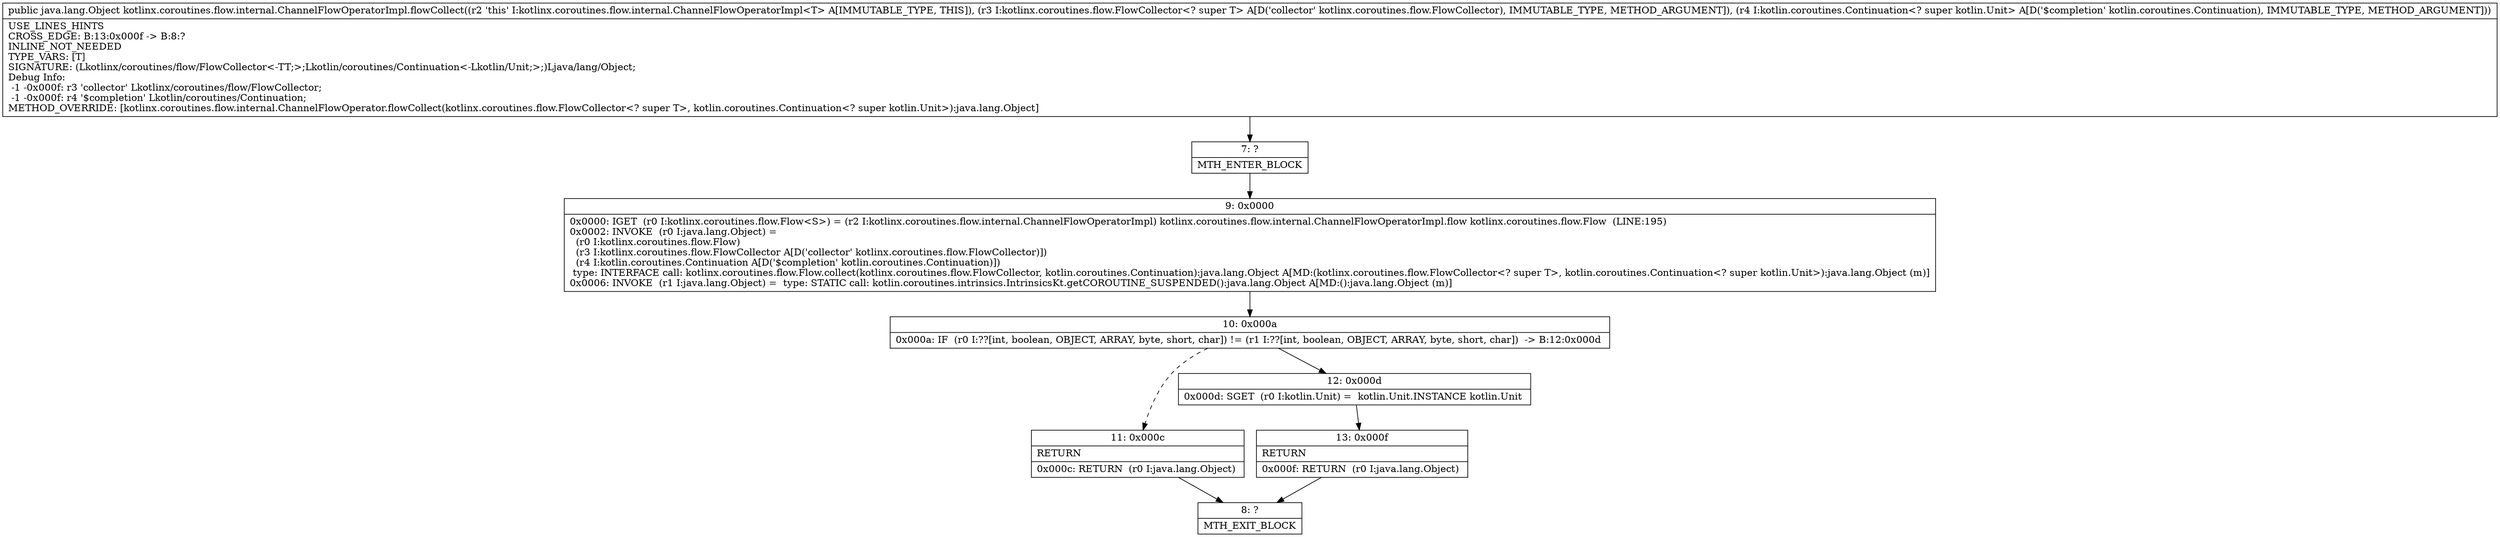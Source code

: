 digraph "CFG forkotlinx.coroutines.flow.internal.ChannelFlowOperatorImpl.flowCollect(Lkotlinx\/coroutines\/flow\/FlowCollector;Lkotlin\/coroutines\/Continuation;)Ljava\/lang\/Object;" {
Node_7 [shape=record,label="{7\:\ ?|MTH_ENTER_BLOCK\l}"];
Node_9 [shape=record,label="{9\:\ 0x0000|0x0000: IGET  (r0 I:kotlinx.coroutines.flow.Flow\<S\>) = (r2 I:kotlinx.coroutines.flow.internal.ChannelFlowOperatorImpl) kotlinx.coroutines.flow.internal.ChannelFlowOperatorImpl.flow kotlinx.coroutines.flow.Flow  (LINE:195)\l0x0002: INVOKE  (r0 I:java.lang.Object) = \l  (r0 I:kotlinx.coroutines.flow.Flow)\l  (r3 I:kotlinx.coroutines.flow.FlowCollector A[D('collector' kotlinx.coroutines.flow.FlowCollector)])\l  (r4 I:kotlin.coroutines.Continuation A[D('$completion' kotlin.coroutines.Continuation)])\l type: INTERFACE call: kotlinx.coroutines.flow.Flow.collect(kotlinx.coroutines.flow.FlowCollector, kotlin.coroutines.Continuation):java.lang.Object A[MD:(kotlinx.coroutines.flow.FlowCollector\<? super T\>, kotlin.coroutines.Continuation\<? super kotlin.Unit\>):java.lang.Object (m)]\l0x0006: INVOKE  (r1 I:java.lang.Object) =  type: STATIC call: kotlin.coroutines.intrinsics.IntrinsicsKt.getCOROUTINE_SUSPENDED():java.lang.Object A[MD:():java.lang.Object (m)]\l}"];
Node_10 [shape=record,label="{10\:\ 0x000a|0x000a: IF  (r0 I:??[int, boolean, OBJECT, ARRAY, byte, short, char]) != (r1 I:??[int, boolean, OBJECT, ARRAY, byte, short, char])  \-\> B:12:0x000d \l}"];
Node_11 [shape=record,label="{11\:\ 0x000c|RETURN\l|0x000c: RETURN  (r0 I:java.lang.Object) \l}"];
Node_8 [shape=record,label="{8\:\ ?|MTH_EXIT_BLOCK\l}"];
Node_12 [shape=record,label="{12\:\ 0x000d|0x000d: SGET  (r0 I:kotlin.Unit) =  kotlin.Unit.INSTANCE kotlin.Unit \l}"];
Node_13 [shape=record,label="{13\:\ 0x000f|RETURN\l|0x000f: RETURN  (r0 I:java.lang.Object) \l}"];
MethodNode[shape=record,label="{public java.lang.Object kotlinx.coroutines.flow.internal.ChannelFlowOperatorImpl.flowCollect((r2 'this' I:kotlinx.coroutines.flow.internal.ChannelFlowOperatorImpl\<T\> A[IMMUTABLE_TYPE, THIS]), (r3 I:kotlinx.coroutines.flow.FlowCollector\<? super T\> A[D('collector' kotlinx.coroutines.flow.FlowCollector), IMMUTABLE_TYPE, METHOD_ARGUMENT]), (r4 I:kotlin.coroutines.Continuation\<? super kotlin.Unit\> A[D('$completion' kotlin.coroutines.Continuation), IMMUTABLE_TYPE, METHOD_ARGUMENT]))  | USE_LINES_HINTS\lCROSS_EDGE: B:13:0x000f \-\> B:8:?\lINLINE_NOT_NEEDED\lTYPE_VARS: [T]\lSIGNATURE: (Lkotlinx\/coroutines\/flow\/FlowCollector\<\-TT;\>;Lkotlin\/coroutines\/Continuation\<\-Lkotlin\/Unit;\>;)Ljava\/lang\/Object;\lDebug Info:\l  \-1 \-0x000f: r3 'collector' Lkotlinx\/coroutines\/flow\/FlowCollector;\l  \-1 \-0x000f: r4 '$completion' Lkotlin\/coroutines\/Continuation;\lMETHOD_OVERRIDE: [kotlinx.coroutines.flow.internal.ChannelFlowOperator.flowCollect(kotlinx.coroutines.flow.FlowCollector\<? super T\>, kotlin.coroutines.Continuation\<? super kotlin.Unit\>):java.lang.Object]\l}"];
MethodNode -> Node_7;Node_7 -> Node_9;
Node_9 -> Node_10;
Node_10 -> Node_11[style=dashed];
Node_10 -> Node_12;
Node_11 -> Node_8;
Node_12 -> Node_13;
Node_13 -> Node_8;
}

